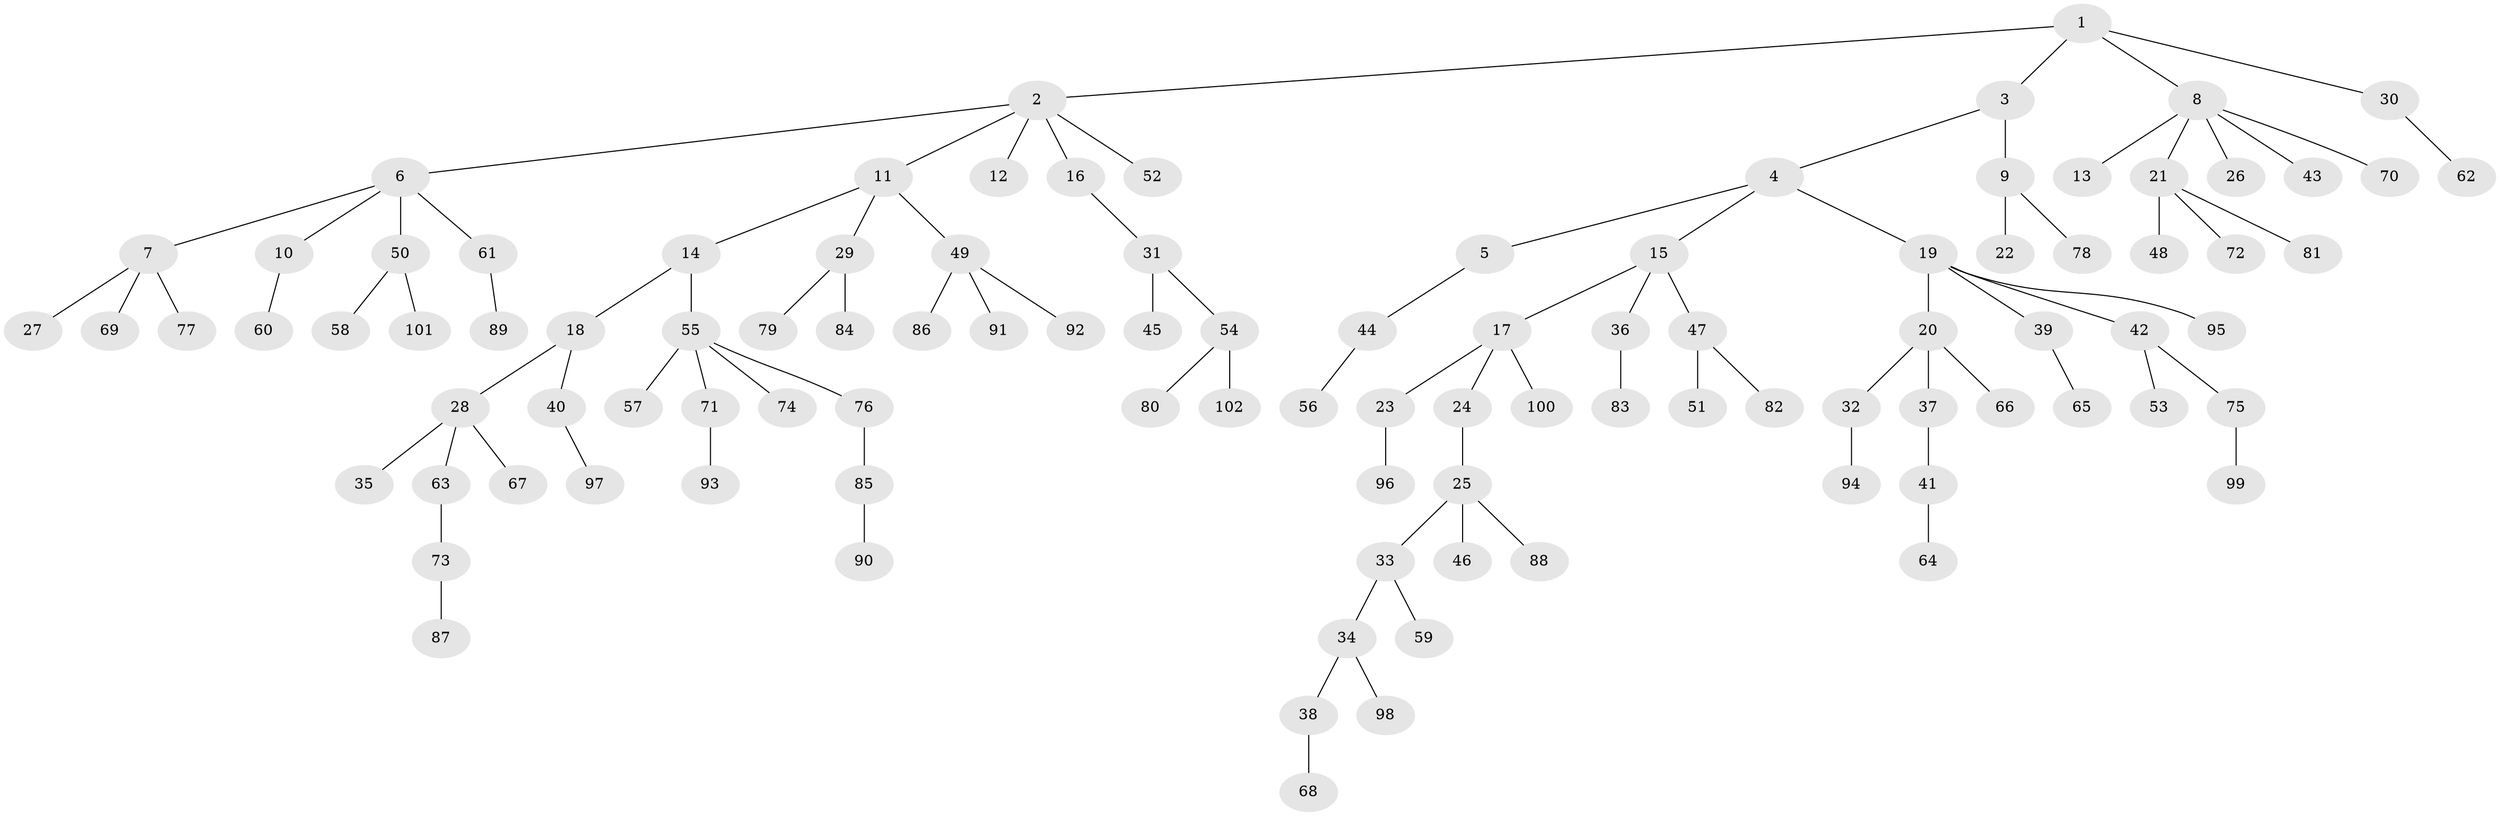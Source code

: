 // coarse degree distribution, {1: 0.9333333333333333, 2: 0.03333333333333333, 28: 0.03333333333333333}
// Generated by graph-tools (version 1.1) at 2025/56/03/04/25 21:56:32]
// undirected, 102 vertices, 101 edges
graph export_dot {
graph [start="1"]
  node [color=gray90,style=filled];
  1;
  2;
  3;
  4;
  5;
  6;
  7;
  8;
  9;
  10;
  11;
  12;
  13;
  14;
  15;
  16;
  17;
  18;
  19;
  20;
  21;
  22;
  23;
  24;
  25;
  26;
  27;
  28;
  29;
  30;
  31;
  32;
  33;
  34;
  35;
  36;
  37;
  38;
  39;
  40;
  41;
  42;
  43;
  44;
  45;
  46;
  47;
  48;
  49;
  50;
  51;
  52;
  53;
  54;
  55;
  56;
  57;
  58;
  59;
  60;
  61;
  62;
  63;
  64;
  65;
  66;
  67;
  68;
  69;
  70;
  71;
  72;
  73;
  74;
  75;
  76;
  77;
  78;
  79;
  80;
  81;
  82;
  83;
  84;
  85;
  86;
  87;
  88;
  89;
  90;
  91;
  92;
  93;
  94;
  95;
  96;
  97;
  98;
  99;
  100;
  101;
  102;
  1 -- 2;
  1 -- 3;
  1 -- 8;
  1 -- 30;
  2 -- 6;
  2 -- 11;
  2 -- 12;
  2 -- 16;
  2 -- 52;
  3 -- 4;
  3 -- 9;
  4 -- 5;
  4 -- 15;
  4 -- 19;
  5 -- 44;
  6 -- 7;
  6 -- 10;
  6 -- 50;
  6 -- 61;
  7 -- 27;
  7 -- 69;
  7 -- 77;
  8 -- 13;
  8 -- 21;
  8 -- 26;
  8 -- 43;
  8 -- 70;
  9 -- 22;
  9 -- 78;
  10 -- 60;
  11 -- 14;
  11 -- 29;
  11 -- 49;
  14 -- 18;
  14 -- 55;
  15 -- 17;
  15 -- 36;
  15 -- 47;
  16 -- 31;
  17 -- 23;
  17 -- 24;
  17 -- 100;
  18 -- 28;
  18 -- 40;
  19 -- 20;
  19 -- 39;
  19 -- 42;
  19 -- 95;
  20 -- 32;
  20 -- 37;
  20 -- 66;
  21 -- 48;
  21 -- 72;
  21 -- 81;
  23 -- 96;
  24 -- 25;
  25 -- 33;
  25 -- 46;
  25 -- 88;
  28 -- 35;
  28 -- 63;
  28 -- 67;
  29 -- 79;
  29 -- 84;
  30 -- 62;
  31 -- 45;
  31 -- 54;
  32 -- 94;
  33 -- 34;
  33 -- 59;
  34 -- 38;
  34 -- 98;
  36 -- 83;
  37 -- 41;
  38 -- 68;
  39 -- 65;
  40 -- 97;
  41 -- 64;
  42 -- 53;
  42 -- 75;
  44 -- 56;
  47 -- 51;
  47 -- 82;
  49 -- 86;
  49 -- 91;
  49 -- 92;
  50 -- 58;
  50 -- 101;
  54 -- 80;
  54 -- 102;
  55 -- 57;
  55 -- 71;
  55 -- 74;
  55 -- 76;
  61 -- 89;
  63 -- 73;
  71 -- 93;
  73 -- 87;
  75 -- 99;
  76 -- 85;
  85 -- 90;
}
